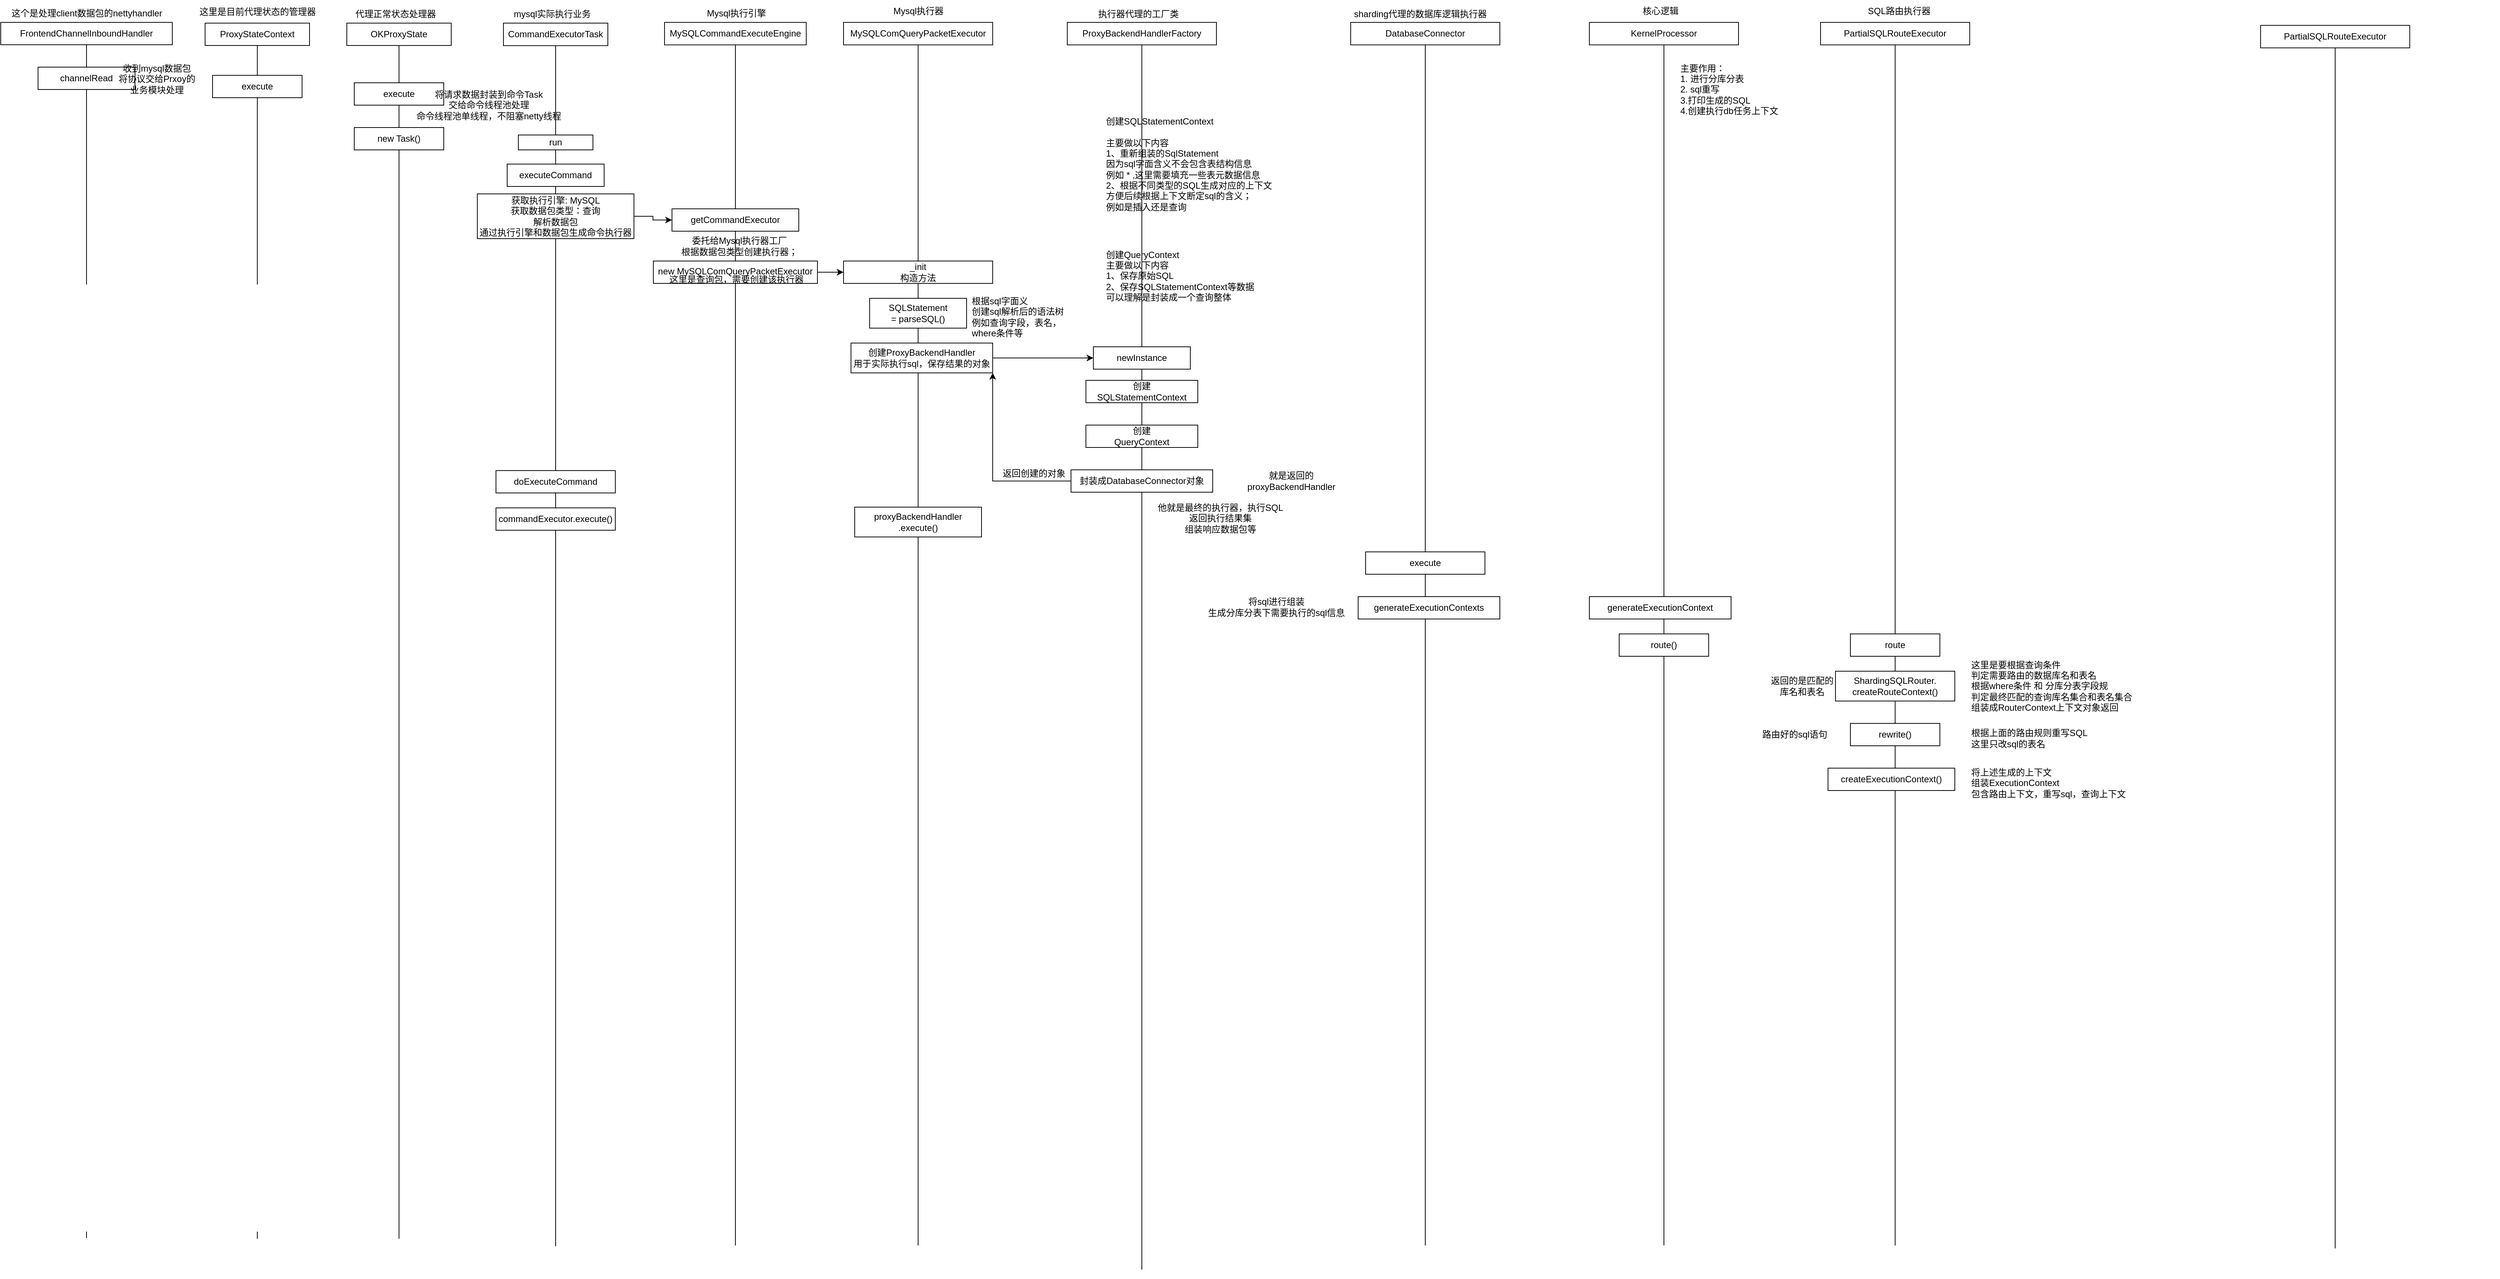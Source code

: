 <mxfile version="21.3.3" type="github">
  <diagram name="第 1 页" id="eEeRUdgtlv-osGGo4KyX">
    <mxGraphModel dx="934" dy="607" grid="1" gridSize="10" guides="1" tooltips="1" connect="1" arrows="1" fold="1" page="1" pageScale="1" pageWidth="4681" pageHeight="3300" math="0" shadow="0">
      <root>
        <mxCell id="0" />
        <mxCell id="1" parent="0" />
        <mxCell id="jJ9oYjbHO_kGSj09Swgw-1" value="FrontendChannelInboundHandler" style="whiteSpace=wrap;html=1;" vertex="1" parent="1">
          <mxGeometry x="40" y="30" width="230" height="30" as="geometry" />
        </mxCell>
        <mxCell id="jJ9oYjbHO_kGSj09Swgw-2" value="" style="endArrow=none;html=1;rounded=0;entryX=0.5;entryY=1;entryDx=0;entryDy=0;" edge="1" parent="1" target="jJ9oYjbHO_kGSj09Swgw-1">
          <mxGeometry width="50" height="50" relative="1" as="geometry">
            <mxPoint x="155" y="1660" as="sourcePoint" />
            <mxPoint x="170" y="290" as="targetPoint" />
          </mxGeometry>
        </mxCell>
        <mxCell id="jJ9oYjbHO_kGSj09Swgw-3" value="channelRead" style="whiteSpace=wrap;html=1;" vertex="1" parent="1">
          <mxGeometry x="90" y="90" width="130" height="30" as="geometry" />
        </mxCell>
        <mxCell id="jJ9oYjbHO_kGSj09Swgw-6" value="这个是处理client数据包的nettyhandler" style="text;html=1;align=center;verticalAlign=middle;resizable=0;points=[];autosize=1;strokeColor=none;fillColor=none;" vertex="1" parent="1">
          <mxGeometry x="40" y="3" width="230" height="30" as="geometry" />
        </mxCell>
        <mxCell id="jJ9oYjbHO_kGSj09Swgw-9" value="" style="group" vertex="1" connectable="0" parent="1">
          <mxGeometry x="314" y="31" width="140" height="1630" as="geometry" />
        </mxCell>
        <mxCell id="jJ9oYjbHO_kGSj09Swgw-4" value="ProxyStateContext" style="whiteSpace=wrap;html=1;" vertex="1" parent="jJ9oYjbHO_kGSj09Swgw-9">
          <mxGeometry width="140" height="30" as="geometry" />
        </mxCell>
        <mxCell id="jJ9oYjbHO_kGSj09Swgw-5" value="" style="endArrow=none;html=1;rounded=0;entryX=0.5;entryY=1;entryDx=0;entryDy=0;" edge="1" parent="jJ9oYjbHO_kGSj09Swgw-9" target="jJ9oYjbHO_kGSj09Swgw-4">
          <mxGeometry width="50" height="50" relative="1" as="geometry">
            <mxPoint x="70" y="1630" as="sourcePoint" />
            <mxPoint x="130" y="260" as="targetPoint" />
          </mxGeometry>
        </mxCell>
        <mxCell id="jJ9oYjbHO_kGSj09Swgw-19" value="execute" style="whiteSpace=wrap;html=1;" vertex="1" parent="jJ9oYjbHO_kGSj09Swgw-9">
          <mxGeometry x="10" y="70" width="120" height="30" as="geometry" />
        </mxCell>
        <mxCell id="jJ9oYjbHO_kGSj09Swgw-10" value="" style="group" vertex="1" connectable="0" parent="1">
          <mxGeometry x="504" y="31" width="140" height="1630" as="geometry" />
        </mxCell>
        <mxCell id="jJ9oYjbHO_kGSj09Swgw-11" value="OKProxyState" style="whiteSpace=wrap;html=1;" vertex="1" parent="jJ9oYjbHO_kGSj09Swgw-10">
          <mxGeometry width="140" height="30" as="geometry" />
        </mxCell>
        <mxCell id="jJ9oYjbHO_kGSj09Swgw-12" value="" style="endArrow=none;html=1;rounded=0;entryX=0.5;entryY=1;entryDx=0;entryDy=0;" edge="1" parent="jJ9oYjbHO_kGSj09Swgw-10" target="jJ9oYjbHO_kGSj09Swgw-11">
          <mxGeometry width="50" height="50" relative="1" as="geometry">
            <mxPoint x="70" y="1630" as="sourcePoint" />
            <mxPoint x="130" y="260" as="targetPoint" />
          </mxGeometry>
        </mxCell>
        <mxCell id="jJ9oYjbHO_kGSj09Swgw-20" value="execute" style="whiteSpace=wrap;html=1;" vertex="1" parent="jJ9oYjbHO_kGSj09Swgw-10">
          <mxGeometry x="10" y="80" width="120" height="30" as="geometry" />
        </mxCell>
        <mxCell id="jJ9oYjbHO_kGSj09Swgw-28" value="new Task()" style="whiteSpace=wrap;html=1;" vertex="1" parent="jJ9oYjbHO_kGSj09Swgw-10">
          <mxGeometry x="10" y="140" width="120" height="30" as="geometry" />
        </mxCell>
        <mxCell id="jJ9oYjbHO_kGSj09Swgw-13" value="这里是目前代理状态的管理器" style="text;html=1;align=center;verticalAlign=middle;resizable=0;points=[];autosize=1;strokeColor=none;fillColor=none;" vertex="1" parent="1">
          <mxGeometry x="294" y="1" width="180" height="30" as="geometry" />
        </mxCell>
        <mxCell id="jJ9oYjbHO_kGSj09Swgw-14" value="" style="group;align=center;" vertex="1" connectable="0" parent="1">
          <mxGeometry x="714" y="31" width="175" height="1640" as="geometry" />
        </mxCell>
        <mxCell id="jJ9oYjbHO_kGSj09Swgw-15" value="CommandExecutorTask" style="whiteSpace=wrap;html=1;" vertex="1" parent="jJ9oYjbHO_kGSj09Swgw-14">
          <mxGeometry width="140" height="30.184" as="geometry" />
        </mxCell>
        <mxCell id="jJ9oYjbHO_kGSj09Swgw-16" value="" style="endArrow=none;html=1;rounded=0;entryX=0.5;entryY=1;entryDx=0;entryDy=0;" edge="1" parent="jJ9oYjbHO_kGSj09Swgw-14" target="jJ9oYjbHO_kGSj09Swgw-15">
          <mxGeometry width="50" height="50" relative="1" as="geometry">
            <mxPoint x="70" y="1640" as="sourcePoint" />
            <mxPoint x="130" y="261.595" as="targetPoint" />
          </mxGeometry>
        </mxCell>
        <mxCell id="jJ9oYjbHO_kGSj09Swgw-29" value="run" style="whiteSpace=wrap;html=1;" vertex="1" parent="jJ9oYjbHO_kGSj09Swgw-14">
          <mxGeometry x="20" y="150" width="100" height="20" as="geometry" />
        </mxCell>
        <mxCell id="jJ9oYjbHO_kGSj09Swgw-32" value="executeCommand" style="whiteSpace=wrap;html=1;" vertex="1" parent="jJ9oYjbHO_kGSj09Swgw-14">
          <mxGeometry x="5" y="189" width="130" height="30" as="geometry" />
        </mxCell>
        <mxCell id="jJ9oYjbHO_kGSj09Swgw-33" value="获取执行引擎: MySQL&lt;br&gt;获取数据包类型：查询&lt;br&gt;解析数据包&lt;br&gt;通过执行引擎和数据包生成命令执行器" style="whiteSpace=wrap;html=1;align=center;" vertex="1" parent="jJ9oYjbHO_kGSj09Swgw-14">
          <mxGeometry x="-35" y="229" width="210" height="60" as="geometry" />
        </mxCell>
        <mxCell id="jJ9oYjbHO_kGSj09Swgw-76" value="doExecuteCommand" style="whiteSpace=wrap;html=1;" vertex="1" parent="jJ9oYjbHO_kGSj09Swgw-14">
          <mxGeometry x="-10" y="600" width="160" height="30" as="geometry" />
        </mxCell>
        <mxCell id="jJ9oYjbHO_kGSj09Swgw-82" value="commandExecutor.execute()" style="whiteSpace=wrap;html=1;" vertex="1" parent="jJ9oYjbHO_kGSj09Swgw-14">
          <mxGeometry x="-10" y="650" width="160" height="30" as="geometry" />
        </mxCell>
        <mxCell id="jJ9oYjbHO_kGSj09Swgw-18" value="代理正常状态处理器" style="text;html=1;align=center;verticalAlign=middle;resizable=0;points=[];autosize=1;strokeColor=none;fillColor=none;" vertex="1" parent="1">
          <mxGeometry x="504" y="4" width="130" height="30" as="geometry" />
        </mxCell>
        <mxCell id="jJ9oYjbHO_kGSj09Swgw-22" value="收到mysql数据包&lt;br&gt;将协议交给Prxoy的&lt;br&gt;业务模块处理" style="text;html=1;align=center;verticalAlign=middle;resizable=0;points=[];autosize=1;strokeColor=none;fillColor=none;" vertex="1" parent="1">
          <mxGeometry x="184" y="76" width="130" height="60" as="geometry" />
        </mxCell>
        <mxCell id="jJ9oYjbHO_kGSj09Swgw-30" value="将请求数据封装到命令Task&lt;br&gt;交给命令线程池处理&lt;br&gt;命令线程池单线程，不阻塞netty线程" style="text;html=1;align=center;verticalAlign=middle;resizable=0;points=[];autosize=1;strokeColor=none;fillColor=none;" vertex="1" parent="1">
          <mxGeometry x="584" y="111" width="220" height="60" as="geometry" />
        </mxCell>
        <mxCell id="jJ9oYjbHO_kGSj09Swgw-31" value="mysql实际执行业务" style="text;html=1;align=center;verticalAlign=middle;resizable=0;points=[];autosize=1;strokeColor=none;fillColor=none;" vertex="1" parent="1">
          <mxGeometry x="714" y="4" width="130" height="30" as="geometry" />
        </mxCell>
        <mxCell id="jJ9oYjbHO_kGSj09Swgw-34" value="" style="group" vertex="1" connectable="0" parent="1">
          <mxGeometry x="930" y="30" width="205" height="1640" as="geometry" />
        </mxCell>
        <mxCell id="jJ9oYjbHO_kGSj09Swgw-35" value="MySQLCommandExecuteEngine" style="whiteSpace=wrap;html=1;" vertex="1" parent="jJ9oYjbHO_kGSj09Swgw-34">
          <mxGeometry width="190" height="30.184" as="geometry" />
        </mxCell>
        <mxCell id="jJ9oYjbHO_kGSj09Swgw-36" value="" style="endArrow=none;html=1;rounded=0;entryX=0.5;entryY=1;entryDx=0;entryDy=0;" edge="1" parent="jJ9oYjbHO_kGSj09Swgw-34" target="jJ9oYjbHO_kGSj09Swgw-35">
          <mxGeometry width="50" height="50" relative="1" as="geometry">
            <mxPoint x="95" y="1640" as="sourcePoint" />
            <mxPoint x="176.429" y="261.595" as="targetPoint" />
          </mxGeometry>
        </mxCell>
        <mxCell id="jJ9oYjbHO_kGSj09Swgw-38" value="getCommandExecutor" style="whiteSpace=wrap;html=1;" vertex="1" parent="jJ9oYjbHO_kGSj09Swgw-34">
          <mxGeometry x="10" y="250" width="170" height="30" as="geometry" />
        </mxCell>
        <mxCell id="jJ9oYjbHO_kGSj09Swgw-40" value="new MySQLComQueryPacketExecutor" style="whiteSpace=wrap;html=1;verticalAlign=top;" vertex="1" parent="jJ9oYjbHO_kGSj09Swgw-34">
          <mxGeometry x="-15" y="320" width="220" height="30" as="geometry" />
        </mxCell>
        <mxCell id="jJ9oYjbHO_kGSj09Swgw-41" value="委托给Mysql执行器工厂&lt;br&gt;根据数据包类型创建执行器；" style="text;html=1;align=center;verticalAlign=middle;resizable=0;points=[];autosize=1;strokeColor=none;fillColor=none;" vertex="1" parent="jJ9oYjbHO_kGSj09Swgw-34">
          <mxGeometry x="10" y="280" width="180" height="40" as="geometry" />
        </mxCell>
        <mxCell id="jJ9oYjbHO_kGSj09Swgw-42" value="这里是查询包，需要创建该执行器" style="text;html=1;align=center;verticalAlign=top;resizable=0;points=[];autosize=1;strokeColor=none;fillColor=none;" vertex="1" parent="jJ9oYjbHO_kGSj09Swgw-34">
          <mxGeometry x="-4" y="331" width="200" height="30" as="geometry" />
        </mxCell>
        <mxCell id="jJ9oYjbHO_kGSj09Swgw-37" value="Mysql执行引擎" style="text;html=1;align=center;verticalAlign=middle;resizable=0;points=[];autosize=1;strokeColor=none;fillColor=none;" vertex="1" parent="1">
          <mxGeometry x="976" y="3" width="100" height="30" as="geometry" />
        </mxCell>
        <mxCell id="jJ9oYjbHO_kGSj09Swgw-43" value="Z" style="group" vertex="1" connectable="0" parent="1">
          <mxGeometry x="1170" y="30" width="200" height="1640" as="geometry" />
        </mxCell>
        <mxCell id="jJ9oYjbHO_kGSj09Swgw-44" value="MySQLComQueryPacketExecutor" style="whiteSpace=wrap;html=1;" vertex="1" parent="jJ9oYjbHO_kGSj09Swgw-43">
          <mxGeometry width="200" height="30.184" as="geometry" />
        </mxCell>
        <mxCell id="jJ9oYjbHO_kGSj09Swgw-45" value="" style="endArrow=none;html=1;rounded=0;entryX=0.5;entryY=1;entryDx=0;entryDy=0;" edge="1" parent="jJ9oYjbHO_kGSj09Swgw-43" target="jJ9oYjbHO_kGSj09Swgw-44">
          <mxGeometry width="50" height="50" relative="1" as="geometry">
            <mxPoint x="100" y="1640" as="sourcePoint" />
            <mxPoint x="185.714" y="261.595" as="targetPoint" />
          </mxGeometry>
        </mxCell>
        <mxCell id="jJ9oYjbHO_kGSj09Swgw-46" value="_init&lt;br&gt;构造方法" style="whiteSpace=wrap;html=1;" vertex="1" parent="jJ9oYjbHO_kGSj09Swgw-43">
          <mxGeometry y="320" width="200" height="30" as="geometry" />
        </mxCell>
        <mxCell id="jJ9oYjbHO_kGSj09Swgw-47" value="SQLStatement&lt;br&gt;= parseSQL()" style="whiteSpace=wrap;html=1;" vertex="1" parent="jJ9oYjbHO_kGSj09Swgw-43">
          <mxGeometry x="35" y="370" width="130" height="40" as="geometry" />
        </mxCell>
        <mxCell id="jJ9oYjbHO_kGSj09Swgw-58" value="Mysql执行器" style="text;html=1;align=center;verticalAlign=middle;resizable=0;points=[];autosize=1;strokeColor=none;fillColor=none;" vertex="1" parent="jJ9oYjbHO_kGSj09Swgw-43">
          <mxGeometry x="55" y="-30" width="90" height="30" as="geometry" />
        </mxCell>
        <mxCell id="jJ9oYjbHO_kGSj09Swgw-60" value="创建ProxyBackendHandler&lt;br&gt;用于实际执行sql，保存结果的对象" style="whiteSpace=wrap;html=1;" vertex="1" parent="jJ9oYjbHO_kGSj09Swgw-43">
          <mxGeometry x="10" y="430" width="190" height="40" as="geometry" />
        </mxCell>
        <mxCell id="jJ9oYjbHO_kGSj09Swgw-84" value="proxyBackendHandler&lt;br&gt;.execute()" style="whiteSpace=wrap;html=1;" vertex="1" parent="jJ9oYjbHO_kGSj09Swgw-43">
          <mxGeometry x="15" y="650" width="170" height="40" as="geometry" />
        </mxCell>
        <mxCell id="jJ9oYjbHO_kGSj09Swgw-59" value="根据sql字面义&lt;br&gt;创建sql解析后的语法树&lt;br&gt;例如查询字段，表名，&lt;br&gt;where条件等" style="text;html=1;align=left;verticalAlign=middle;resizable=0;points=[];autosize=1;strokeColor=none;fillColor=none;" vertex="1" parent="1">
          <mxGeometry x="1340" y="390" width="150" height="70" as="geometry" />
        </mxCell>
        <mxCell id="jJ9oYjbHO_kGSj09Swgw-61" value="" style="group" vertex="1" connectable="0" parent="1">
          <mxGeometry x="1850" y="30" width="340" height="1680" as="geometry" />
        </mxCell>
        <mxCell id="jJ9oYjbHO_kGSj09Swgw-62" value="DatabaseConnector" style="whiteSpace=wrap;html=1;" vertex="1" parent="jJ9oYjbHO_kGSj09Swgw-61">
          <mxGeometry width="200" height="30.184" as="geometry" />
        </mxCell>
        <mxCell id="jJ9oYjbHO_kGSj09Swgw-63" value="" style="endArrow=none;html=1;rounded=0;entryX=0.5;entryY=1;entryDx=0;entryDy=0;" edge="1" parent="jJ9oYjbHO_kGSj09Swgw-61" target="jJ9oYjbHO_kGSj09Swgw-62">
          <mxGeometry width="50" height="50" relative="1" as="geometry">
            <mxPoint x="100" y="1640" as="sourcePoint" />
            <mxPoint x="185.714" y="261.595" as="targetPoint" />
          </mxGeometry>
        </mxCell>
        <mxCell id="jJ9oYjbHO_kGSj09Swgw-88" value="execute" style="whiteSpace=wrap;html=1;" vertex="1" parent="jJ9oYjbHO_kGSj09Swgw-61">
          <mxGeometry x="20" y="710" width="160" height="30" as="geometry" />
        </mxCell>
        <mxCell id="jJ9oYjbHO_kGSj09Swgw-89" value="generateExecutionContexts" style="whiteSpace=wrap;html=1;" vertex="1" parent="jJ9oYjbHO_kGSj09Swgw-61">
          <mxGeometry x="10" y="770" width="190" height="30" as="geometry" />
        </mxCell>
        <mxCell id="jJ9oYjbHO_kGSj09Swgw-26" value="ProxyBackendHandlerFactory" style="whiteSpace=wrap;html=1;" vertex="1" parent="1">
          <mxGeometry x="1470" y="30" width="200" height="30.184" as="geometry" />
        </mxCell>
        <mxCell id="jJ9oYjbHO_kGSj09Swgw-65" value="" style="endArrow=none;html=1;rounded=0;entryX=0.5;entryY=1;entryDx=0;entryDy=0;" edge="1" parent="1" target="jJ9oYjbHO_kGSj09Swgw-26">
          <mxGeometry width="50" height="50" relative="1" as="geometry">
            <mxPoint x="1570" y="1702.353" as="sourcePoint" />
            <mxPoint x="1620" y="200" as="targetPoint" />
          </mxGeometry>
        </mxCell>
        <mxCell id="jJ9oYjbHO_kGSj09Swgw-66" value="执行器代理的工厂类" style="text;html=1;align=center;verticalAlign=middle;resizable=0;points=[];autosize=1;strokeColor=none;fillColor=none;" vertex="1" parent="1">
          <mxGeometry x="1500" y="4" width="130" height="30" as="geometry" />
        </mxCell>
        <mxCell id="jJ9oYjbHO_kGSj09Swgw-67" value="newInstance" style="whiteSpace=wrap;html=1;" vertex="1" parent="1">
          <mxGeometry x="1505" y="465" width="130" height="30" as="geometry" />
        </mxCell>
        <mxCell id="jJ9oYjbHO_kGSj09Swgw-68" value="创建&lt;br&gt;SQLStatementContext" style="whiteSpace=wrap;html=1;" vertex="1" parent="1">
          <mxGeometry x="1495" y="510" width="150" height="30" as="geometry" />
        </mxCell>
        <mxCell id="jJ9oYjbHO_kGSj09Swgw-70" value="创建&lt;span style=&quot;text-align: center;&quot;&gt;SQLStatementContext&lt;br&gt;&lt;/span&gt;&lt;br&gt;主要做以下内容&lt;br&gt;1、重新组装的SqlStatement&lt;br&gt;因为sql字面含义不会包含表结构信息&lt;br&gt;例如 * ,这里需要填充一些表元数据信息&lt;br&gt;2、根据不同类型的SQL生成对应的上下文&lt;br&gt;方便后续根据上下文断定sql的含义；&lt;br&gt;例如是插入还是查询" style="text;html=1;align=left;verticalAlign=middle;resizable=0;points=[];autosize=1;strokeColor=none;fillColor=none;" vertex="1" parent="1">
          <mxGeometry x="1520" y="150" width="250" height="140" as="geometry" />
        </mxCell>
        <mxCell id="jJ9oYjbHO_kGSj09Swgw-71" value="创建&lt;br&gt;QueryContext" style="whiteSpace=wrap;html=1;" vertex="1" parent="1">
          <mxGeometry x="1495" y="570" width="150" height="30" as="geometry" />
        </mxCell>
        <mxCell id="jJ9oYjbHO_kGSj09Swgw-72" value="创建QueryContext&lt;br&gt;主要做以下内容&lt;br&gt;1、保存原始SQL&lt;br&gt;2、保存SQLStatementContext等数据&lt;br&gt;可以理解是封装成一个查询整体" style="text;html=1;align=left;verticalAlign=middle;resizable=0;points=[];autosize=1;strokeColor=none;fillColor=none;" vertex="1" parent="1">
          <mxGeometry x="1520" y="330" width="220" height="80" as="geometry" />
        </mxCell>
        <mxCell id="jJ9oYjbHO_kGSj09Swgw-80" style="edgeStyle=orthogonalEdgeStyle;rounded=0;orthogonalLoop=1;jettySize=auto;html=1;exitX=0;exitY=0.5;exitDx=0;exitDy=0;entryX=1;entryY=1;entryDx=0;entryDy=0;" edge="1" parent="1" source="jJ9oYjbHO_kGSj09Swgw-73" target="jJ9oYjbHO_kGSj09Swgw-60">
          <mxGeometry relative="1" as="geometry" />
        </mxCell>
        <mxCell id="jJ9oYjbHO_kGSj09Swgw-73" value="封装成DatabaseConnector对象" style="whiteSpace=wrap;html=1;" vertex="1" parent="1">
          <mxGeometry x="1475" y="630" width="190" height="30" as="geometry" />
        </mxCell>
        <mxCell id="jJ9oYjbHO_kGSj09Swgw-74" value="就是返回的&lt;br&gt;proxyBackendHandler" style="text;html=1;align=center;verticalAlign=middle;resizable=0;points=[];autosize=1;strokeColor=none;fillColor=none;" vertex="1" parent="1">
          <mxGeometry x="1700" y="625" width="140" height="40" as="geometry" />
        </mxCell>
        <mxCell id="jJ9oYjbHO_kGSj09Swgw-75" value="他就是最终的执行器，执行SQL&lt;br&gt;返回执行结果集&lt;br&gt;组装响应数据包等" style="text;html=1;align=center;verticalAlign=middle;resizable=0;points=[];autosize=1;strokeColor=none;fillColor=none;" vertex="1" parent="1">
          <mxGeometry x="1580" y="665" width="190" height="60" as="geometry" />
        </mxCell>
        <mxCell id="jJ9oYjbHO_kGSj09Swgw-77" style="edgeStyle=orthogonalEdgeStyle;rounded=0;orthogonalLoop=1;jettySize=auto;html=1;exitX=1;exitY=0.5;exitDx=0;exitDy=0;" edge="1" parent="1" source="jJ9oYjbHO_kGSj09Swgw-33" target="jJ9oYjbHO_kGSj09Swgw-38">
          <mxGeometry relative="1" as="geometry" />
        </mxCell>
        <mxCell id="jJ9oYjbHO_kGSj09Swgw-78" style="edgeStyle=orthogonalEdgeStyle;rounded=0;orthogonalLoop=1;jettySize=auto;html=1;exitX=1;exitY=0.5;exitDx=0;exitDy=0;" edge="1" parent="1" source="jJ9oYjbHO_kGSj09Swgw-40" target="jJ9oYjbHO_kGSj09Swgw-46">
          <mxGeometry relative="1" as="geometry" />
        </mxCell>
        <mxCell id="jJ9oYjbHO_kGSj09Swgw-79" style="edgeStyle=orthogonalEdgeStyle;rounded=0;orthogonalLoop=1;jettySize=auto;html=1;exitX=1;exitY=0.5;exitDx=0;exitDy=0;entryX=0;entryY=0.5;entryDx=0;entryDy=0;" edge="1" parent="1" source="jJ9oYjbHO_kGSj09Swgw-60" target="jJ9oYjbHO_kGSj09Swgw-67">
          <mxGeometry relative="1" as="geometry" />
        </mxCell>
        <mxCell id="jJ9oYjbHO_kGSj09Swgw-81" value="返回创建的对象" style="text;html=1;align=center;verticalAlign=middle;resizable=0;points=[];autosize=1;strokeColor=none;fillColor=none;" vertex="1" parent="1">
          <mxGeometry x="1370" y="620" width="110" height="30" as="geometry" />
        </mxCell>
        <mxCell id="jJ9oYjbHO_kGSj09Swgw-85" value="" style="group" vertex="1" connectable="0" parent="1">
          <mxGeometry x="2170" y="30" width="340" height="1680" as="geometry" />
        </mxCell>
        <mxCell id="jJ9oYjbHO_kGSj09Swgw-86" value="KernelProcessor" style="whiteSpace=wrap;html=1;" vertex="1" parent="jJ9oYjbHO_kGSj09Swgw-85">
          <mxGeometry width="200" height="30.184" as="geometry" />
        </mxCell>
        <mxCell id="jJ9oYjbHO_kGSj09Swgw-87" value="" style="endArrow=none;html=1;rounded=0;entryX=0.5;entryY=1;entryDx=0;entryDy=0;" edge="1" parent="jJ9oYjbHO_kGSj09Swgw-85" target="jJ9oYjbHO_kGSj09Swgw-86">
          <mxGeometry width="50" height="50" relative="1" as="geometry">
            <mxPoint x="100" y="1640" as="sourcePoint" />
            <mxPoint x="185.714" y="261.595" as="targetPoint" />
          </mxGeometry>
        </mxCell>
        <mxCell id="jJ9oYjbHO_kGSj09Swgw-96" value="主要作用：&lt;br&gt;1. 进行分库分表&lt;br&gt;2. sql重写&lt;br&gt;3.打印生成的SQL&lt;br&gt;4.创建执行db任务上下文" style="text;html=1;align=left;verticalAlign=middle;resizable=0;points=[];autosize=1;strokeColor=none;fillColor=none;" vertex="1" parent="jJ9oYjbHO_kGSj09Swgw-85">
          <mxGeometry x="120" y="50" width="160" height="80" as="geometry" />
        </mxCell>
        <mxCell id="jJ9oYjbHO_kGSj09Swgw-97" value="route()" style="whiteSpace=wrap;html=1;" vertex="1" parent="jJ9oYjbHO_kGSj09Swgw-85">
          <mxGeometry x="40" y="820" width="120" height="30" as="geometry" />
        </mxCell>
        <mxCell id="jJ9oYjbHO_kGSj09Swgw-98" value="generateExecutionContext" style="whiteSpace=wrap;html=1;" vertex="1" parent="jJ9oYjbHO_kGSj09Swgw-85">
          <mxGeometry y="770" width="190" height="30" as="geometry" />
        </mxCell>
        <mxCell id="jJ9oYjbHO_kGSj09Swgw-114" value="返回的是匹配的&lt;br&gt;库名和表名" style="text;html=1;align=center;verticalAlign=middle;resizable=0;points=[];autosize=1;strokeColor=none;fillColor=none;" vertex="1" parent="jJ9oYjbHO_kGSj09Swgw-85">
          <mxGeometry x="230" y="870" width="110" height="40" as="geometry" />
        </mxCell>
        <mxCell id="jJ9oYjbHO_kGSj09Swgw-115" value="路由好的sql语句" style="text;html=1;align=center;verticalAlign=middle;resizable=0;points=[];autosize=1;strokeColor=none;fillColor=none;" vertex="1" parent="jJ9oYjbHO_kGSj09Swgw-85">
          <mxGeometry x="220" y="940" width="110" height="30" as="geometry" />
        </mxCell>
        <mxCell id="jJ9oYjbHO_kGSj09Swgw-90" value="将sql进行组装&lt;br&gt;生成分库分表下需要执行的sql信息" style="text;html=1;align=center;verticalAlign=middle;resizable=0;points=[];autosize=1;strokeColor=none;fillColor=none;" vertex="1" parent="1">
          <mxGeometry x="1645" y="794" width="210" height="40" as="geometry" />
        </mxCell>
        <mxCell id="jJ9oYjbHO_kGSj09Swgw-91" value="" style="group" vertex="1" connectable="0" parent="1">
          <mxGeometry x="2480" y="30" width="440" height="1680" as="geometry" />
        </mxCell>
        <mxCell id="jJ9oYjbHO_kGSj09Swgw-92" value="PartialSQLRouteExecutor" style="whiteSpace=wrap;html=1;" vertex="1" parent="jJ9oYjbHO_kGSj09Swgw-91">
          <mxGeometry width="200" height="30.184" as="geometry" />
        </mxCell>
        <mxCell id="jJ9oYjbHO_kGSj09Swgw-93" value="" style="endArrow=none;html=1;rounded=0;entryX=0.5;entryY=1;entryDx=0;entryDy=0;" edge="1" parent="jJ9oYjbHO_kGSj09Swgw-91" target="jJ9oYjbHO_kGSj09Swgw-92">
          <mxGeometry width="50" height="50" relative="1" as="geometry">
            <mxPoint x="100" y="1640" as="sourcePoint" />
            <mxPoint x="185.714" y="261.595" as="targetPoint" />
          </mxGeometry>
        </mxCell>
        <mxCell id="jJ9oYjbHO_kGSj09Swgw-105" value="route" style="whiteSpace=wrap;html=1;" vertex="1" parent="jJ9oYjbHO_kGSj09Swgw-91">
          <mxGeometry x="40" y="820" width="120" height="30" as="geometry" />
        </mxCell>
        <mxCell id="jJ9oYjbHO_kGSj09Swgw-106" value="ShardingSQLRouter.&lt;br&gt;createRouteContext()" style="whiteSpace=wrap;html=1;" vertex="1" parent="jJ9oYjbHO_kGSj09Swgw-91">
          <mxGeometry x="20" y="870" width="160" height="40" as="geometry" />
        </mxCell>
        <mxCell id="jJ9oYjbHO_kGSj09Swgw-108" value="这里是要根据查询条件&lt;br&gt;判定需要路由的数据库名和表名&lt;br&gt;根据where条件 和 分库分表字段规&lt;br&gt;判定最终匹配的查询库名集合和表名集合&lt;br&gt;组装成RouterContext上下文对象返回" style="text;html=1;align=left;verticalAlign=middle;resizable=0;points=[];autosize=1;strokeColor=none;fillColor=none;" vertex="1" parent="jJ9oYjbHO_kGSj09Swgw-91">
          <mxGeometry x="200" y="850" width="240" height="80" as="geometry" />
        </mxCell>
        <mxCell id="jJ9oYjbHO_kGSj09Swgw-110" value="rewrite()" style="whiteSpace=wrap;html=1;" vertex="1" parent="jJ9oYjbHO_kGSj09Swgw-91">
          <mxGeometry x="40" y="940" width="120" height="30" as="geometry" />
        </mxCell>
        <mxCell id="jJ9oYjbHO_kGSj09Swgw-111" value="根据上面的路由规则重写SQL&lt;br&gt;这里只改sql的表名" style="text;html=1;align=left;verticalAlign=middle;resizable=0;points=[];autosize=1;strokeColor=none;fillColor=none;" vertex="1" parent="jJ9oYjbHO_kGSj09Swgw-91">
          <mxGeometry x="200" y="940" width="180" height="40" as="geometry" />
        </mxCell>
        <mxCell id="jJ9oYjbHO_kGSj09Swgw-112" value="createExecutionContext()" style="whiteSpace=wrap;html=1;" vertex="1" parent="jJ9oYjbHO_kGSj09Swgw-91">
          <mxGeometry x="10" y="1000" width="170" height="30" as="geometry" />
        </mxCell>
        <mxCell id="jJ9oYjbHO_kGSj09Swgw-113" value="将上述生成的上下文&lt;br&gt;组装ExecutionContext&lt;br&gt;包含路由上下文，重写sql，查询上下文" style="text;html=1;align=left;verticalAlign=middle;resizable=0;points=[];autosize=1;strokeColor=none;fillColor=none;" vertex="1" parent="jJ9oYjbHO_kGSj09Swgw-91">
          <mxGeometry x="200" y="990" width="230" height="60" as="geometry" />
        </mxCell>
        <mxCell id="jJ9oYjbHO_kGSj09Swgw-94" value="sharding代理的数据库逻辑执行器" style="text;html=1;align=center;verticalAlign=middle;resizable=0;points=[];autosize=1;strokeColor=none;fillColor=none;" vertex="1" parent="1">
          <mxGeometry x="1843" y="4" width="200" height="30" as="geometry" />
        </mxCell>
        <mxCell id="jJ9oYjbHO_kGSj09Swgw-95" value="核心逻辑" style="text;html=1;align=center;verticalAlign=middle;resizable=0;points=[];autosize=1;strokeColor=none;fillColor=none;" vertex="1" parent="1">
          <mxGeometry x="2230" width="70" height="30" as="geometry" />
        </mxCell>
        <mxCell id="jJ9oYjbHO_kGSj09Swgw-99" value="" style="group" vertex="1" connectable="0" parent="1">
          <mxGeometry x="3070" y="34" width="320" height="1680" as="geometry" />
        </mxCell>
        <mxCell id="jJ9oYjbHO_kGSj09Swgw-100" value="PartialSQLRouteExecutor" style="whiteSpace=wrap;html=1;" vertex="1" parent="jJ9oYjbHO_kGSj09Swgw-99">
          <mxGeometry width="200" height="30.184" as="geometry" />
        </mxCell>
        <mxCell id="jJ9oYjbHO_kGSj09Swgw-101" value="" style="endArrow=none;html=1;rounded=0;entryX=0.5;entryY=1;entryDx=0;entryDy=0;" edge="1" parent="jJ9oYjbHO_kGSj09Swgw-99" target="jJ9oYjbHO_kGSj09Swgw-100">
          <mxGeometry width="50" height="50" relative="1" as="geometry">
            <mxPoint x="100" y="1640" as="sourcePoint" />
            <mxPoint x="185.714" y="261.595" as="targetPoint" />
          </mxGeometry>
        </mxCell>
        <mxCell id="jJ9oYjbHO_kGSj09Swgw-103" value="SQL路由执行器" style="text;html=1;align=center;verticalAlign=middle;resizable=0;points=[];autosize=1;strokeColor=none;fillColor=none;" vertex="1" parent="1">
          <mxGeometry x="2530" width="110" height="30" as="geometry" />
        </mxCell>
      </root>
    </mxGraphModel>
  </diagram>
</mxfile>

